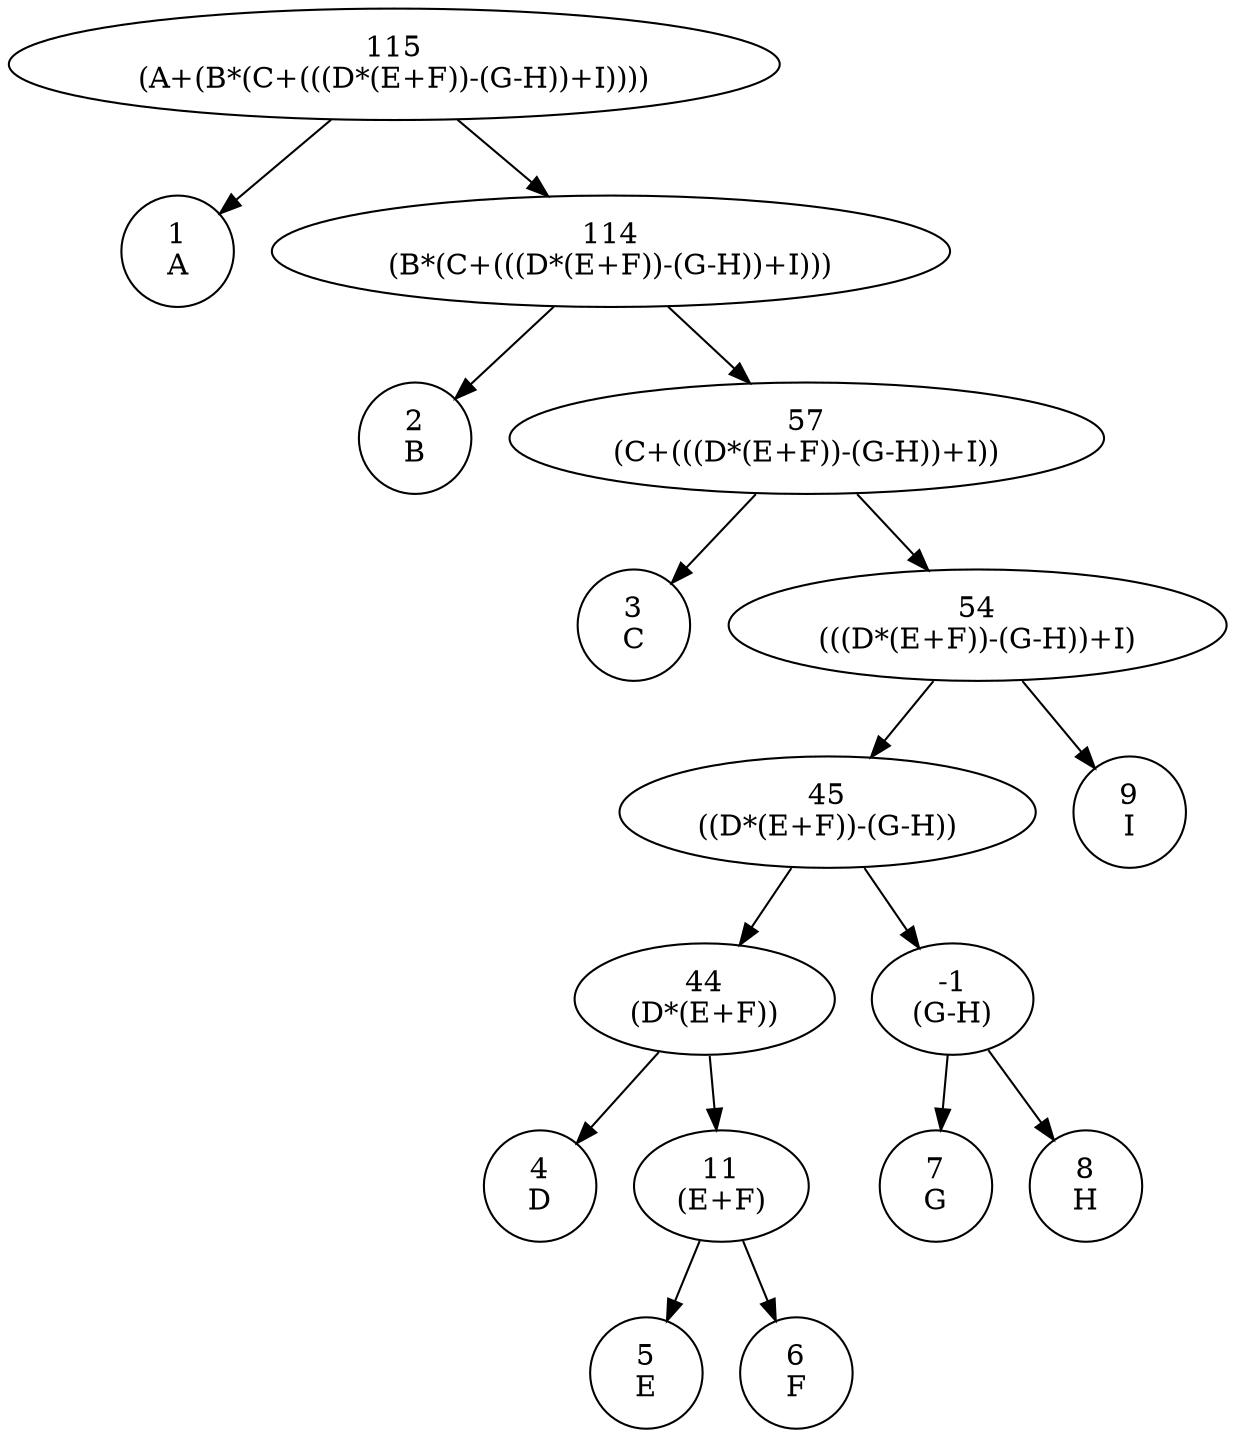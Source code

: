 digraph graph_ {
"115\n(A+(B*(C+(((D*(E+F))-(G-H))+I))))" -> "1\nA"
"115\n(A+(B*(C+(((D*(E+F))-(G-H))+I))))" -> "114\n(B*(C+(((D*(E+F))-(G-H))+I)))"
"114\n(B*(C+(((D*(E+F))-(G-H))+I)))" -> "2\nB"
"114\n(B*(C+(((D*(E+F))-(G-H))+I)))" -> "57\n(C+(((D*(E+F))-(G-H))+I))"
"57\n(C+(((D*(E+F))-(G-H))+I))" -> "3\nC"
"57\n(C+(((D*(E+F))-(G-H))+I))" -> "54\n(((D*(E+F))-(G-H))+I)"
"54\n(((D*(E+F))-(G-H))+I)" -> "45\n((D*(E+F))-(G-H))"
"54\n(((D*(E+F))-(G-H))+I)" -> "9\nI"
"45\n((D*(E+F))-(G-H))" -> "44\n(D*(E+F))"
"45\n((D*(E+F))-(G-H))" -> "-1\n(G-H)"
"44\n(D*(E+F))" -> "4\nD"
"44\n(D*(E+F))" -> "11\n(E+F)"
"11\n(E+F)" -> "5\nE"
"11\n(E+F)" -> "6\nF"
"-1\n(G-H)" -> "7\nG"
"-1\n(G-H)" -> "8\nH"
}
